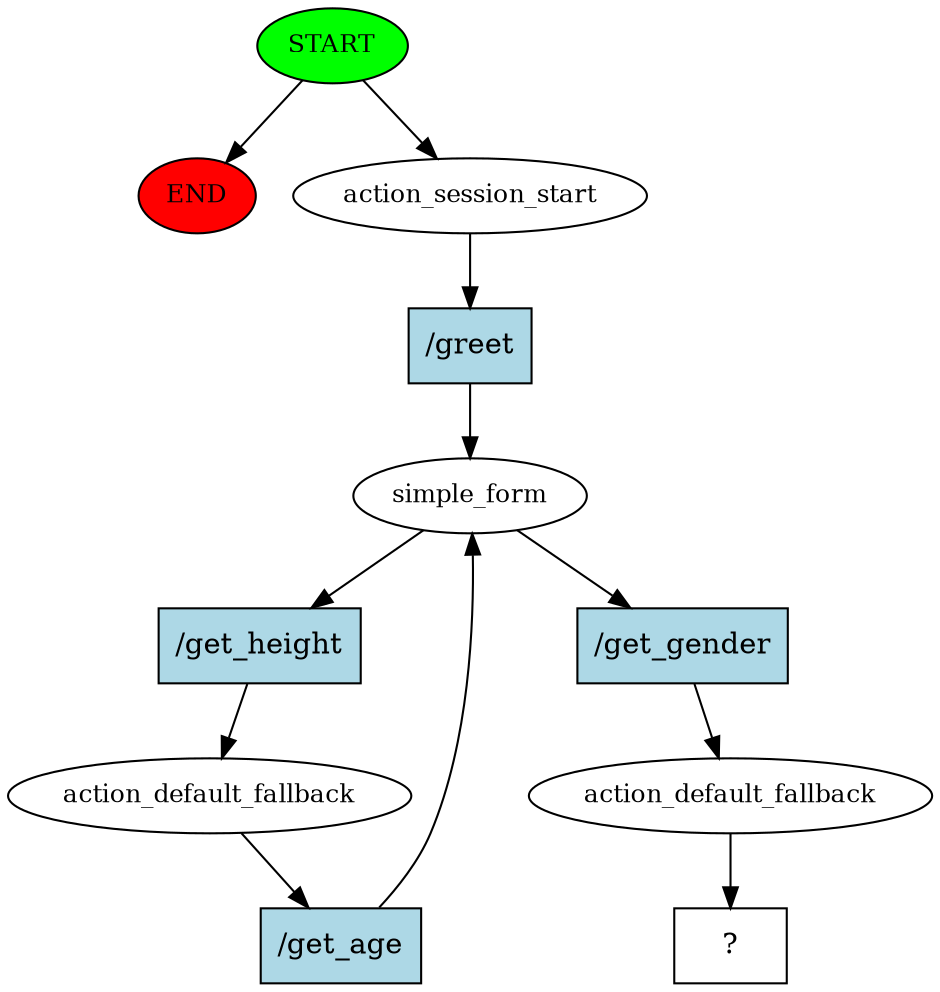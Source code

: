 digraph  {
0 [class="start active", fillcolor=green, fontsize=12, label=START, style=filled];
"-1" [class=end, fillcolor=red, fontsize=12, label=END, style=filled];
1 [class=active, fontsize=12, label=action_session_start];
2 [class=active, fontsize=12, label=simple_form];
3 [class=active, fontsize=12, label=action_default_fallback];
5 [class=active, fontsize=12, label=action_default_fallback];
6 [class="intent dashed active", label="  ?  ", shape=rect];
7 [class="intent active", fillcolor=lightblue, label="/greet", shape=rect, style=filled];
8 [class="intent active", fillcolor=lightblue, label="/get_height", shape=rect, style=filled];
9 [class="intent active", fillcolor=lightblue, label="/get_gender", shape=rect, style=filled];
10 [class="intent active", fillcolor=lightblue, label="/get_age", shape=rect, style=filled];
0 -> "-1"  [class="", key=NONE, label=""];
0 -> 1  [class=active, key=NONE, label=""];
1 -> 7  [class=active, key=0];
2 -> 8  [class=active, key=0];
2 -> 9  [class=active, key=0];
3 -> 10  [class=active, key=0];
5 -> 6  [class=active, key=NONE, label=""];
7 -> 2  [class=active, key=0];
8 -> 3  [class=active, key=0];
9 -> 5  [class=active, key=0];
10 -> 2  [class=active, key=0];
}
